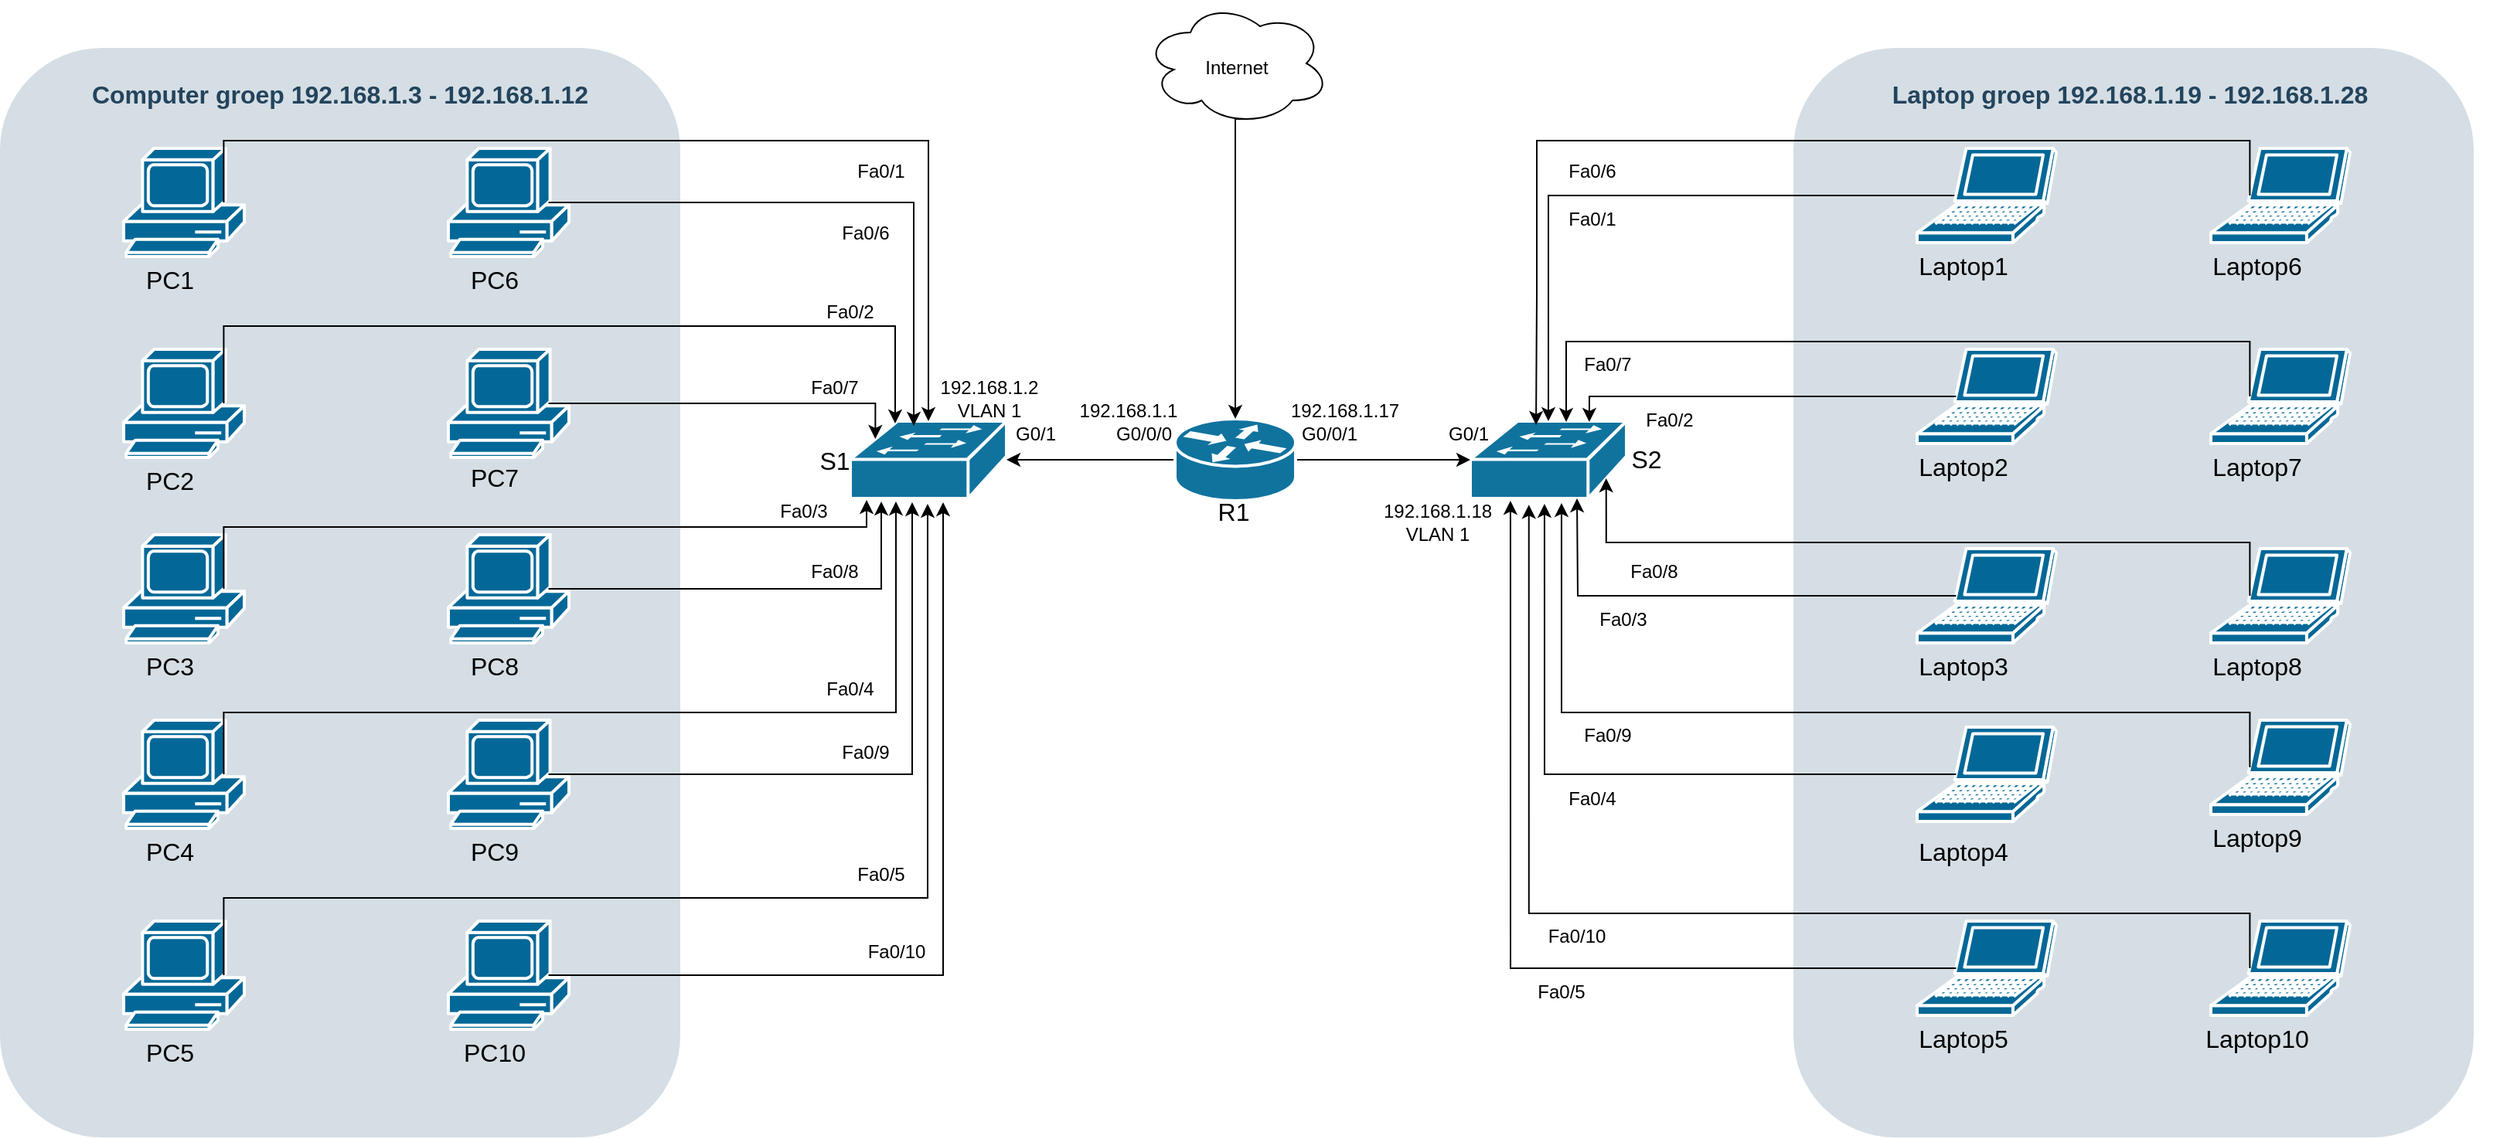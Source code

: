 <mxfile version="26.0.2">
  <diagram name="Pagina-1" id="DZo81YC0OuCN9Fnlsujz">
    <mxGraphModel dx="1197" dy="725" grid="1" gridSize="10" guides="1" tooltips="1" connect="1" arrows="1" fold="1" page="1" pageScale="1" pageWidth="827" pageHeight="1169" math="0" shadow="0">
      <root>
        <mxCell id="0" />
        <mxCell id="1" parent="0" />
        <mxCell id="R-cpkzlaV6CIqcVad9lJ-1" value="" style="shape=mxgraph.cisco.switches.workgroup_switch;html=1;dashed=0;fillColor=#10739E;strokeColor=#ffffff;strokeWidth=2;verticalLabelPosition=bottom;verticalAlign=top;fontFamily=Helvetica;fontSize=36;fontColor=#FFB366" parent="1" vertex="1">
          <mxGeometry x="580" y="331.5" width="101" height="50" as="geometry" />
        </mxCell>
        <mxCell id="R-cpkzlaV6CIqcVad9lJ-2" value="" style="shape=mxgraph.cisco.switches.workgroup_switch;html=1;dashed=0;fillColor=#10739E;strokeColor=#ffffff;strokeWidth=2;verticalLabelPosition=bottom;verticalAlign=top;fontFamily=Helvetica;fontSize=36;fontColor=#FFB366" parent="1" vertex="1">
          <mxGeometry x="981" y="331.5" width="101" height="50" as="geometry" />
        </mxCell>
        <mxCell id="R-cpkzlaV6CIqcVad9lJ-3" value="" style="edgeStyle=orthogonalEdgeStyle;rounded=0;orthogonalLoop=1;jettySize=auto;html=1;" parent="1" source="R-cpkzlaV6CIqcVad9lJ-5" target="R-cpkzlaV6CIqcVad9lJ-1" edge="1">
          <mxGeometry relative="1" as="geometry" />
        </mxCell>
        <mxCell id="R-cpkzlaV6CIqcVad9lJ-4" value="" style="edgeStyle=orthogonalEdgeStyle;rounded=0;orthogonalLoop=1;jettySize=auto;html=1;" parent="1" source="R-cpkzlaV6CIqcVad9lJ-5" target="R-cpkzlaV6CIqcVad9lJ-2" edge="1">
          <mxGeometry relative="1" as="geometry" />
        </mxCell>
        <mxCell id="R-cpkzlaV6CIqcVad9lJ-5" value="" style="shape=mxgraph.cisco.routers.router;html=1;dashed=0;fillColor=#10739E;strokeColor=#ffffff;strokeWidth=2;verticalLabelPosition=bottom;verticalAlign=top;fontFamily=Helvetica;fontSize=36;fontColor=#FFB366" parent="1" vertex="1">
          <mxGeometry x="790" y="330" width="78" height="53" as="geometry" />
        </mxCell>
        <mxCell id="R-cpkzlaV6CIqcVad9lJ-6" style="edgeStyle=orthogonalEdgeStyle;curved=1;rounded=0;jumpStyle=none;html=1;exitX=0.75;exitY=0;entryX=0.75;entryY=0;shadow=0;labelBackgroundColor=#ffffff;startArrow=none;startFill=0;endArrow=none;endFill=0;endSize=10;jettySize=auto;orthogonalLoop=1;strokeColor=#23445D;strokeWidth=2;fillColor=#F08705;fontFamily=Helvetica;fontSize=25;fontColor=#23445D;align=left;" parent="1" edge="1">
          <mxGeometry relative="1" as="geometry">
            <mxPoint x="1643.75" y="324" as="sourcePoint" />
            <mxPoint x="1643.75" y="324" as="targetPoint" />
          </mxGeometry>
        </mxCell>
        <mxCell id="R-cpkzlaV6CIqcVad9lJ-7" value="" style="rounded=1;whiteSpace=wrap;html=1;strokeColor=none;fillColor=#BAC8D3;fontSize=24;fontColor=#23445D;align=center;opacity=60;" parent="1" vertex="1">
          <mxGeometry x="30" y="90" width="440" height="705" as="geometry" />
        </mxCell>
        <mxCell id="R-cpkzlaV6CIqcVad9lJ-8" value="" style="shape=mxgraph.cisco.computers_and_peripherals.pc;sketch=0;html=1;pointerEvents=1;dashed=0;fillColor=#036897;strokeColor=#ffffff;strokeWidth=2;verticalLabelPosition=bottom;verticalAlign=top;align=center;outlineConnect=0;" parent="1" vertex="1">
          <mxGeometry x="320" y="155" width="78" height="70" as="geometry" />
        </mxCell>
        <mxCell id="R-cpkzlaV6CIqcVad9lJ-9" value="" style="shape=mxgraph.cisco.computers_and_peripherals.pc;sketch=0;html=1;pointerEvents=1;dashed=0;fillColor=#036897;strokeColor=#ffffff;strokeWidth=2;verticalLabelPosition=bottom;verticalAlign=top;align=center;outlineConnect=0;" parent="1" vertex="1">
          <mxGeometry x="110" y="155" width="78" height="70" as="geometry" />
        </mxCell>
        <mxCell id="R-cpkzlaV6CIqcVad9lJ-10" value="" style="shape=mxgraph.cisco.computers_and_peripherals.pc;sketch=0;html=1;pointerEvents=1;dashed=0;fillColor=#036897;strokeColor=#ffffff;strokeWidth=2;verticalLabelPosition=bottom;verticalAlign=top;align=center;outlineConnect=0;" parent="1" vertex="1">
          <mxGeometry x="110" y="285" width="78" height="70" as="geometry" />
        </mxCell>
        <mxCell id="R-cpkzlaV6CIqcVad9lJ-11" value="" style="shape=mxgraph.cisco.computers_and_peripherals.pc;sketch=0;html=1;pointerEvents=1;dashed=0;fillColor=#036897;strokeColor=#ffffff;strokeWidth=2;verticalLabelPosition=bottom;verticalAlign=top;align=center;outlineConnect=0;" parent="1" vertex="1">
          <mxGeometry x="320" y="285" width="78" height="70" as="geometry" />
        </mxCell>
        <mxCell id="R-cpkzlaV6CIqcVad9lJ-12" value="" style="shape=mxgraph.cisco.computers_and_peripherals.pc;sketch=0;html=1;pointerEvents=1;dashed=0;fillColor=#036897;strokeColor=#ffffff;strokeWidth=2;verticalLabelPosition=bottom;verticalAlign=top;align=center;outlineConnect=0;" parent="1" vertex="1">
          <mxGeometry x="110" y="405" width="78" height="70" as="geometry" />
        </mxCell>
        <mxCell id="R-cpkzlaV6CIqcVad9lJ-13" value="" style="shape=mxgraph.cisco.computers_and_peripherals.pc;sketch=0;html=1;pointerEvents=1;dashed=0;fillColor=#036897;strokeColor=#ffffff;strokeWidth=2;verticalLabelPosition=bottom;verticalAlign=top;align=center;outlineConnect=0;" parent="1" vertex="1">
          <mxGeometry x="320" y="405" width="78" height="70" as="geometry" />
        </mxCell>
        <mxCell id="R-cpkzlaV6CIqcVad9lJ-14" value="" style="shape=mxgraph.cisco.computers_and_peripherals.pc;sketch=0;html=1;pointerEvents=1;dashed=0;fillColor=#036897;strokeColor=#ffffff;strokeWidth=2;verticalLabelPosition=bottom;verticalAlign=top;align=center;outlineConnect=0;" parent="1" vertex="1">
          <mxGeometry x="110" y="525" width="78" height="70" as="geometry" />
        </mxCell>
        <mxCell id="R-cpkzlaV6CIqcVad9lJ-15" value="" style="shape=mxgraph.cisco.computers_and_peripherals.pc;sketch=0;html=1;pointerEvents=1;dashed=0;fillColor=#036897;strokeColor=#ffffff;strokeWidth=2;verticalLabelPosition=bottom;verticalAlign=top;align=center;outlineConnect=0;" parent="1" vertex="1">
          <mxGeometry x="320" y="525" width="78" height="70" as="geometry" />
        </mxCell>
        <mxCell id="R-cpkzlaV6CIqcVad9lJ-16" value="" style="shape=mxgraph.cisco.computers_and_peripherals.pc;sketch=0;html=1;pointerEvents=1;dashed=0;fillColor=#036897;strokeColor=#ffffff;strokeWidth=2;verticalLabelPosition=bottom;verticalAlign=top;align=center;outlineConnect=0;" parent="1" vertex="1">
          <mxGeometry x="110" y="655" width="78" height="70" as="geometry" />
        </mxCell>
        <mxCell id="R-cpkzlaV6CIqcVad9lJ-17" value="" style="shape=mxgraph.cisco.computers_and_peripherals.pc;sketch=0;html=1;pointerEvents=1;dashed=0;fillColor=#036897;strokeColor=#ffffff;strokeWidth=2;verticalLabelPosition=bottom;verticalAlign=top;align=center;outlineConnect=0;" parent="1" vertex="1">
          <mxGeometry x="320" y="655" width="78" height="70" as="geometry" />
        </mxCell>
        <mxCell id="R-cpkzlaV6CIqcVad9lJ-18" value="" style="rounded=1;whiteSpace=wrap;html=1;strokeColor=none;fillColor=#BAC8D3;fontSize=24;fontColor=#23445D;align=center;opacity=60;" parent="1" vertex="1">
          <mxGeometry x="1190" y="90" width="440" height="705" as="geometry" />
        </mxCell>
        <mxCell id="R-cpkzlaV6CIqcVad9lJ-19" style="edgeStyle=orthogonalEdgeStyle;rounded=0;orthogonalLoop=1;jettySize=auto;html=1;exitX=0.28;exitY=0.5;exitDx=0;exitDy=0;exitPerimeter=0;" parent="1" source="R-cpkzlaV6CIqcVad9lJ-20" target="R-cpkzlaV6CIqcVad9lJ-2" edge="1">
          <mxGeometry relative="1" as="geometry" />
        </mxCell>
        <mxCell id="R-cpkzlaV6CIqcVad9lJ-20" value="" style="shape=mxgraph.cisco.computers_and_peripherals.laptop;sketch=0;html=1;pointerEvents=1;dashed=0;fillColor=#036897;strokeColor=#ffffff;strokeWidth=2;verticalLabelPosition=bottom;verticalAlign=top;align=center;outlineConnect=0;" parent="1" vertex="1">
          <mxGeometry x="1270" y="155" width="90" height="61" as="geometry" />
        </mxCell>
        <mxCell id="R-cpkzlaV6CIqcVad9lJ-21" value="" style="shape=mxgraph.cisco.computers_and_peripherals.laptop;sketch=0;html=1;pointerEvents=1;dashed=0;fillColor=#036897;strokeColor=#ffffff;strokeWidth=2;verticalLabelPosition=bottom;verticalAlign=top;align=center;outlineConnect=0;" parent="1" vertex="1">
          <mxGeometry x="1460" y="155" width="90" height="61" as="geometry" />
        </mxCell>
        <mxCell id="R-cpkzlaV6CIqcVad9lJ-22" value="" style="shape=mxgraph.cisco.computers_and_peripherals.laptop;sketch=0;html=1;pointerEvents=1;dashed=0;fillColor=#036897;strokeColor=#ffffff;strokeWidth=2;verticalLabelPosition=bottom;verticalAlign=top;align=center;outlineConnect=0;" parent="1" vertex="1">
          <mxGeometry x="1270" y="285" width="90" height="61" as="geometry" />
        </mxCell>
        <mxCell id="R-cpkzlaV6CIqcVad9lJ-23" value="" style="shape=mxgraph.cisco.computers_and_peripherals.laptop;sketch=0;html=1;pointerEvents=1;dashed=0;fillColor=#036897;strokeColor=#ffffff;strokeWidth=2;verticalLabelPosition=bottom;verticalAlign=top;align=center;outlineConnect=0;" parent="1" vertex="1">
          <mxGeometry x="1460" y="285" width="90" height="61" as="geometry" />
        </mxCell>
        <mxCell id="R-cpkzlaV6CIqcVad9lJ-24" value="" style="shape=mxgraph.cisco.computers_and_peripherals.laptop;sketch=0;html=1;pointerEvents=1;dashed=0;fillColor=#036897;strokeColor=#ffffff;strokeWidth=2;verticalLabelPosition=bottom;verticalAlign=top;align=center;outlineConnect=0;" parent="1" vertex="1">
          <mxGeometry x="1270" y="414" width="90" height="61" as="geometry" />
        </mxCell>
        <mxCell id="R-cpkzlaV6CIqcVad9lJ-25" value="" style="shape=mxgraph.cisco.computers_and_peripherals.laptop;sketch=0;html=1;pointerEvents=1;dashed=0;fillColor=#036897;strokeColor=#ffffff;strokeWidth=2;verticalLabelPosition=bottom;verticalAlign=top;align=center;outlineConnect=0;" parent="1" vertex="1">
          <mxGeometry x="1460" y="414" width="90" height="61" as="geometry" />
        </mxCell>
        <mxCell id="R-cpkzlaV6CIqcVad9lJ-26" value="" style="shape=mxgraph.cisco.computers_and_peripherals.laptop;sketch=0;html=1;pointerEvents=1;dashed=0;fillColor=#036897;strokeColor=#ffffff;strokeWidth=2;verticalLabelPosition=bottom;verticalAlign=top;align=center;outlineConnect=0;" parent="1" vertex="1">
          <mxGeometry x="1270" y="529.5" width="90" height="61" as="geometry" />
        </mxCell>
        <mxCell id="R-cpkzlaV6CIqcVad9lJ-27" value="" style="shape=mxgraph.cisco.computers_and_peripherals.laptop;sketch=0;html=1;pointerEvents=1;dashed=0;fillColor=#036897;strokeColor=#ffffff;strokeWidth=2;verticalLabelPosition=bottom;verticalAlign=top;align=center;outlineConnect=0;" parent="1" vertex="1">
          <mxGeometry x="1460" y="525" width="90" height="61" as="geometry" />
        </mxCell>
        <mxCell id="R-cpkzlaV6CIqcVad9lJ-28" value="" style="shape=mxgraph.cisco.computers_and_peripherals.laptop;sketch=0;html=1;pointerEvents=1;dashed=0;fillColor=#036897;strokeColor=#ffffff;strokeWidth=2;verticalLabelPosition=bottom;verticalAlign=top;align=center;outlineConnect=0;" parent="1" vertex="1">
          <mxGeometry x="1270" y="655" width="90" height="61" as="geometry" />
        </mxCell>
        <mxCell id="R-cpkzlaV6CIqcVad9lJ-29" value="" style="shape=mxgraph.cisco.computers_and_peripherals.laptop;sketch=0;html=1;pointerEvents=1;dashed=0;fillColor=#036897;strokeColor=#ffffff;strokeWidth=2;verticalLabelPosition=bottom;verticalAlign=top;align=center;outlineConnect=0;" parent="1" vertex="1">
          <mxGeometry x="1460" y="655" width="90" height="61" as="geometry" />
        </mxCell>
        <mxCell id="R-cpkzlaV6CIqcVad9lJ-30" value="&lt;font style=&quot;font-size: 16px;&quot; color=&quot;#23445d&quot;&gt;Computer groep 192.168.1.3 - 192.168.1.12&lt;/font&gt;" style="rounded=1;whiteSpace=wrap;html=1;strokeColor=none;fillColor=none;fontSize=14;fontColor=#742B21;align=center;fontStyle=1" parent="1" vertex="1">
          <mxGeometry x="30" y="110" width="440" height="19" as="geometry" />
        </mxCell>
        <mxCell id="R-cpkzlaV6CIqcVad9lJ-31" value="&lt;font style=&quot;font-size: 16px;&quot; color=&quot;#23445d&quot;&gt;Laptop groep 192.168.1.19 - 192.168.1.28&amp;nbsp;&lt;/font&gt;" style="rounded=1;whiteSpace=wrap;html=1;strokeColor=none;fillColor=none;fontSize=14;fontColor=#742B21;align=center;fontStyle=1" parent="1" vertex="1">
          <mxGeometry x="1190" y="110" width="440" height="19" as="geometry" />
        </mxCell>
        <mxCell id="R-cpkzlaV6CIqcVad9lJ-32" value="&lt;font style=&quot;font-size: 16px;&quot;&gt;S&lt;/font&gt;&lt;span style=&quot;font-size: 16px; background-color: initial;&quot;&gt;1&lt;/span&gt;" style="text;strokeColor=none;align=center;fillColor=none;html=1;verticalAlign=middle;whiteSpace=wrap;rounded=0;" parent="1" vertex="1">
          <mxGeometry x="550" y="344" width="40" height="25" as="geometry" />
        </mxCell>
        <mxCell id="R-cpkzlaV6CIqcVad9lJ-33" value="&lt;font style=&quot;font-size: 16px;&quot;&gt;S2&lt;/font&gt;" style="text;strokeColor=none;align=center;fillColor=none;html=1;verticalAlign=middle;whiteSpace=wrap;rounded=0;" parent="1" vertex="1">
          <mxGeometry x="1070" y="342" width="50" height="27" as="geometry" />
        </mxCell>
        <mxCell id="R-cpkzlaV6CIqcVad9lJ-34" value="&lt;font style=&quot;font-size: 16px;&quot;&gt;R1&lt;/font&gt;" style="text;strokeColor=none;align=center;fillColor=none;html=1;verticalAlign=middle;whiteSpace=wrap;rounded=0;" parent="1" vertex="1">
          <mxGeometry x="788" y="371.5" width="80" height="37" as="geometry" />
        </mxCell>
        <mxCell id="R-cpkzlaV6CIqcVad9lJ-35" value="&lt;font style=&quot;font-size: 16px;&quot;&gt;PC1&lt;/font&gt;" style="text;strokeColor=none;align=center;fillColor=none;html=1;verticalAlign=middle;whiteSpace=wrap;rounded=0;" parent="1" vertex="1">
          <mxGeometry x="110" y="225" width="60" height="30" as="geometry" />
        </mxCell>
        <mxCell id="R-cpkzlaV6CIqcVad9lJ-36" value="&lt;font style=&quot;font-size: 16px;&quot;&gt;PC2&lt;/font&gt;" style="text;strokeColor=none;align=center;fillColor=none;html=1;verticalAlign=middle;whiteSpace=wrap;rounded=0;" parent="1" vertex="1">
          <mxGeometry x="110" y="355" width="60" height="30" as="geometry" />
        </mxCell>
        <mxCell id="R-cpkzlaV6CIqcVad9lJ-37" value="&lt;font style=&quot;font-size: 16px;&quot;&gt;PC3&lt;/font&gt;" style="text;strokeColor=none;align=center;fillColor=none;html=1;verticalAlign=middle;whiteSpace=wrap;rounded=0;" parent="1" vertex="1">
          <mxGeometry x="110" y="475" width="60" height="30" as="geometry" />
        </mxCell>
        <mxCell id="R-cpkzlaV6CIqcVad9lJ-38" value="&lt;font style=&quot;font-size: 16px;&quot;&gt;PC4&lt;/font&gt;" style="text;strokeColor=none;align=center;fillColor=none;html=1;verticalAlign=middle;whiteSpace=wrap;rounded=0;" parent="1" vertex="1">
          <mxGeometry x="110" y="595" width="60" height="30" as="geometry" />
        </mxCell>
        <mxCell id="R-cpkzlaV6CIqcVad9lJ-39" value="&lt;font style=&quot;font-size: 16px;&quot;&gt;PC5&lt;/font&gt;" style="text;strokeColor=none;align=center;fillColor=none;html=1;verticalAlign=middle;whiteSpace=wrap;rounded=0;" parent="1" vertex="1">
          <mxGeometry x="110" y="725" width="60" height="30" as="geometry" />
        </mxCell>
        <mxCell id="R-cpkzlaV6CIqcVad9lJ-40" value="&lt;font style=&quot;font-size: 16px;&quot;&gt;PC6&lt;/font&gt;" style="text;strokeColor=none;align=center;fillColor=none;html=1;verticalAlign=middle;whiteSpace=wrap;rounded=0;" parent="1" vertex="1">
          <mxGeometry x="320" y="225" width="60" height="30" as="geometry" />
        </mxCell>
        <mxCell id="R-cpkzlaV6CIqcVad9lJ-41" value="&lt;font style=&quot;font-size: 16px;&quot;&gt;PC7&lt;/font&gt;" style="text;strokeColor=none;align=center;fillColor=none;html=1;verticalAlign=middle;whiteSpace=wrap;rounded=0;" parent="1" vertex="1">
          <mxGeometry x="320" y="353" width="60" height="30" as="geometry" />
        </mxCell>
        <mxCell id="R-cpkzlaV6CIqcVad9lJ-42" value="&lt;font style=&quot;font-size: 16px;&quot;&gt;PC8&lt;/font&gt;" style="text;strokeColor=none;align=center;fillColor=none;html=1;verticalAlign=middle;whiteSpace=wrap;rounded=0;" parent="1" vertex="1">
          <mxGeometry x="320" y="475" width="60" height="30" as="geometry" />
        </mxCell>
        <mxCell id="R-cpkzlaV6CIqcVad9lJ-43" value="&lt;font style=&quot;font-size: 16px;&quot;&gt;PC9&lt;/font&gt;" style="text;strokeColor=none;align=center;fillColor=none;html=1;verticalAlign=middle;whiteSpace=wrap;rounded=0;" parent="1" vertex="1">
          <mxGeometry x="320" y="595" width="60" height="30" as="geometry" />
        </mxCell>
        <mxCell id="R-cpkzlaV6CIqcVad9lJ-44" value="&lt;font style=&quot;font-size: 16px;&quot;&gt;PC10&lt;/font&gt;" style="text;strokeColor=none;align=center;fillColor=none;html=1;verticalAlign=middle;whiteSpace=wrap;rounded=0;" parent="1" vertex="1">
          <mxGeometry x="320" y="725" width="60" height="30" as="geometry" />
        </mxCell>
        <mxCell id="R-cpkzlaV6CIqcVad9lJ-45" value="&lt;font style=&quot;font-size: 16px;&quot;&gt;Laptop1&lt;/font&gt;" style="text;strokeColor=none;align=center;fillColor=none;html=1;verticalAlign=middle;whiteSpace=wrap;rounded=0;" parent="1" vertex="1">
          <mxGeometry x="1270" y="216" width="60" height="30" as="geometry" />
        </mxCell>
        <mxCell id="R-cpkzlaV6CIqcVad9lJ-46" value="&lt;font style=&quot;font-size: 16px;&quot;&gt;Laptop2&lt;/font&gt;" style="text;strokeColor=none;align=center;fillColor=none;html=1;verticalAlign=middle;whiteSpace=wrap;rounded=0;" parent="1" vertex="1">
          <mxGeometry x="1270" y="346" width="60" height="30" as="geometry" />
        </mxCell>
        <mxCell id="R-cpkzlaV6CIqcVad9lJ-47" value="&lt;font style=&quot;font-size: 16px;&quot;&gt;Laptop3&lt;/font&gt;" style="text;strokeColor=none;align=center;fillColor=none;html=1;verticalAlign=middle;whiteSpace=wrap;rounded=0;" parent="1" vertex="1">
          <mxGeometry x="1270" y="475" width="60" height="30" as="geometry" />
        </mxCell>
        <mxCell id="R-cpkzlaV6CIqcVad9lJ-48" value="&lt;font style=&quot;font-size: 16px;&quot;&gt;Laptop4&lt;/font&gt;" style="text;strokeColor=none;align=center;fillColor=none;html=1;verticalAlign=middle;whiteSpace=wrap;rounded=0;" parent="1" vertex="1">
          <mxGeometry x="1270" y="595" width="60" height="30" as="geometry" />
        </mxCell>
        <mxCell id="R-cpkzlaV6CIqcVad9lJ-49" value="&lt;font style=&quot;font-size: 16px;&quot;&gt;Laptop5&lt;/font&gt;" style="text;strokeColor=none;align=center;fillColor=none;html=1;verticalAlign=middle;whiteSpace=wrap;rounded=0;" parent="1" vertex="1">
          <mxGeometry x="1270" y="716" width="60" height="30" as="geometry" />
        </mxCell>
        <mxCell id="R-cpkzlaV6CIqcVad9lJ-50" value="&lt;font style=&quot;font-size: 16px;&quot;&gt;Laptop6&lt;/font&gt;" style="text;strokeColor=none;align=center;fillColor=none;html=1;verticalAlign=middle;whiteSpace=wrap;rounded=0;" parent="1" vertex="1">
          <mxGeometry x="1460" y="216" width="60" height="30" as="geometry" />
        </mxCell>
        <mxCell id="R-cpkzlaV6CIqcVad9lJ-51" value="&lt;font style=&quot;font-size: 16px;&quot;&gt;Laptop7&lt;/font&gt;" style="text;strokeColor=none;align=center;fillColor=none;html=1;verticalAlign=middle;whiteSpace=wrap;rounded=0;" parent="1" vertex="1">
          <mxGeometry x="1460" y="346" width="60" height="30" as="geometry" />
        </mxCell>
        <mxCell id="R-cpkzlaV6CIqcVad9lJ-52" value="&lt;font style=&quot;font-size: 16px;&quot;&gt;Laptop8&lt;/font&gt;" style="text;strokeColor=none;align=center;fillColor=none;html=1;verticalAlign=middle;whiteSpace=wrap;rounded=0;" parent="1" vertex="1">
          <mxGeometry x="1460" y="475" width="60" height="30" as="geometry" />
        </mxCell>
        <mxCell id="R-cpkzlaV6CIqcVad9lJ-53" value="&lt;font style=&quot;font-size: 16px;&quot;&gt;Laptop9&lt;/font&gt;" style="text;strokeColor=none;align=center;fillColor=none;html=1;verticalAlign=middle;whiteSpace=wrap;rounded=0;" parent="1" vertex="1">
          <mxGeometry x="1460" y="586" width="60" height="30" as="geometry" />
        </mxCell>
        <mxCell id="R-cpkzlaV6CIqcVad9lJ-54" value="&lt;font style=&quot;font-size: 16px;&quot;&gt;Laptop10&lt;/font&gt;" style="text;strokeColor=none;align=center;fillColor=none;html=1;verticalAlign=middle;whiteSpace=wrap;rounded=0;" parent="1" vertex="1">
          <mxGeometry x="1460" y="716" width="60" height="30" as="geometry" />
        </mxCell>
        <mxCell id="R-cpkzlaV6CIqcVad9lJ-55" style="edgeStyle=orthogonalEdgeStyle;rounded=0;orthogonalLoop=1;jettySize=auto;html=1;exitX=0.83;exitY=0.5;exitDx=0;exitDy=0;exitPerimeter=0;entryX=0.16;entryY=0.23;entryDx=0;entryDy=0;entryPerimeter=0;" parent="1" source="R-cpkzlaV6CIqcVad9lJ-11" target="R-cpkzlaV6CIqcVad9lJ-1" edge="1">
          <mxGeometry relative="1" as="geometry">
            <Array as="points">
              <mxPoint x="596" y="320" />
            </Array>
          </mxGeometry>
        </mxCell>
        <mxCell id="R-cpkzlaV6CIqcVad9lJ-56" style="edgeStyle=orthogonalEdgeStyle;rounded=0;orthogonalLoop=1;jettySize=auto;html=1;exitX=0.28;exitY=0.5;exitDx=0;exitDy=0;exitPerimeter=0;entryX=0.421;entryY=0.05;entryDx=0;entryDy=0;entryPerimeter=0;" parent="1" source="R-cpkzlaV6CIqcVad9lJ-21" target="R-cpkzlaV6CIqcVad9lJ-2" edge="1">
          <mxGeometry relative="1" as="geometry">
            <Array as="points">
              <mxPoint x="1485" y="150" />
              <mxPoint x="1024" y="150" />
              <mxPoint x="1024" y="250" />
              <mxPoint x="1024" y="250" />
            </Array>
          </mxGeometry>
        </mxCell>
        <mxCell id="R-cpkzlaV6CIqcVad9lJ-57" style="edgeStyle=orthogonalEdgeStyle;rounded=0;orthogonalLoop=1;jettySize=auto;html=1;exitX=0.28;exitY=0.5;exitDx=0;exitDy=0;exitPerimeter=0;entryX=0.614;entryY=0.01;entryDx=0;entryDy=0;entryPerimeter=0;" parent="1" source="R-cpkzlaV6CIqcVad9lJ-23" target="R-cpkzlaV6CIqcVad9lJ-2" edge="1">
          <mxGeometry relative="1" as="geometry">
            <Array as="points">
              <mxPoint x="1485" y="280" />
              <mxPoint x="1043" y="280" />
            </Array>
          </mxGeometry>
        </mxCell>
        <mxCell id="R-cpkzlaV6CIqcVad9lJ-58" style="edgeStyle=orthogonalEdgeStyle;rounded=0;orthogonalLoop=1;jettySize=auto;html=1;exitX=0.28;exitY=0.5;exitDx=0;exitDy=0;exitPerimeter=0;entryX=0.762;entryY=0.01;entryDx=0;entryDy=0;entryPerimeter=0;" parent="1" source="R-cpkzlaV6CIqcVad9lJ-22" target="R-cpkzlaV6CIqcVad9lJ-2" edge="1">
          <mxGeometry relative="1" as="geometry">
            <Array as="points">
              <mxPoint x="1058" y="316" />
            </Array>
          </mxGeometry>
        </mxCell>
        <mxCell id="R-cpkzlaV6CIqcVad9lJ-59" style="edgeStyle=orthogonalEdgeStyle;rounded=0;orthogonalLoop=1;jettySize=auto;html=1;exitX=0.28;exitY=0.5;exitDx=0;exitDy=0;exitPerimeter=0;" parent="1" source="R-cpkzlaV6CIqcVad9lJ-24" edge="1">
          <mxGeometry relative="1" as="geometry">
            <mxPoint x="1255.2" y="456" as="sourcePoint" />
            <mxPoint x="1050" y="381.5" as="targetPoint" />
          </mxGeometry>
        </mxCell>
        <mxCell id="R-cpkzlaV6CIqcVad9lJ-60" style="edgeStyle=orthogonalEdgeStyle;rounded=0;orthogonalLoop=1;jettySize=auto;html=1;exitX=0.28;exitY=0.5;exitDx=0;exitDy=0;exitPerimeter=0;entryX=0.87;entryY=0.74;entryDx=0;entryDy=0;entryPerimeter=0;" parent="1" source="R-cpkzlaV6CIqcVad9lJ-25" target="R-cpkzlaV6CIqcVad9lJ-2" edge="1">
          <mxGeometry relative="1" as="geometry">
            <mxPoint x="1120" y="380" as="targetPoint" />
            <Array as="points">
              <mxPoint x="1485" y="410" />
              <mxPoint x="1069" y="410" />
            </Array>
          </mxGeometry>
        </mxCell>
        <mxCell id="R-cpkzlaV6CIqcVad9lJ-61" style="edgeStyle=orthogonalEdgeStyle;rounded=0;orthogonalLoop=1;jettySize=auto;html=1;exitX=0.28;exitY=0.5;exitDx=0;exitDy=0;exitPerimeter=0;entryX=0.257;entryY=1.03;entryDx=0;entryDy=0;entryPerimeter=0;" parent="1" source="R-cpkzlaV6CIqcVad9lJ-28" target="R-cpkzlaV6CIqcVad9lJ-2" edge="1">
          <mxGeometry relative="1" as="geometry" />
        </mxCell>
        <mxCell id="R-cpkzlaV6CIqcVad9lJ-62" style="edgeStyle=orthogonalEdgeStyle;rounded=0;orthogonalLoop=1;jettySize=auto;html=1;exitX=0.28;exitY=0.5;exitDx=0;exitDy=0;exitPerimeter=0;entryX=0.584;entryY=1.06;entryDx=0;entryDy=0;entryPerimeter=0;" parent="1" source="R-cpkzlaV6CIqcVad9lJ-27" target="R-cpkzlaV6CIqcVad9lJ-2" edge="1">
          <mxGeometry relative="1" as="geometry">
            <Array as="points">
              <mxPoint x="1485" y="520" />
              <mxPoint x="1040" y="520" />
            </Array>
          </mxGeometry>
        </mxCell>
        <mxCell id="R-cpkzlaV6CIqcVad9lJ-63" style="edgeStyle=orthogonalEdgeStyle;rounded=0;orthogonalLoop=1;jettySize=auto;html=1;exitX=0.28;exitY=0.5;exitDx=0;exitDy=0;exitPerimeter=0;entryX=0.475;entryY=1.07;entryDx=0;entryDy=0;entryPerimeter=0;" parent="1" source="R-cpkzlaV6CIqcVad9lJ-26" target="R-cpkzlaV6CIqcVad9lJ-2" edge="1">
          <mxGeometry relative="1" as="geometry" />
        </mxCell>
        <mxCell id="R-cpkzlaV6CIqcVad9lJ-64" style="edgeStyle=orthogonalEdgeStyle;rounded=0;orthogonalLoop=1;jettySize=auto;html=1;exitX=0.83;exitY=0.5;exitDx=0;exitDy=0;exitPerimeter=0;entryX=0.287;entryY=0.03;entryDx=0;entryDy=0;entryPerimeter=0;" parent="1" source="R-cpkzlaV6CIqcVad9lJ-10" target="R-cpkzlaV6CIqcVad9lJ-1" edge="1">
          <mxGeometry relative="1" as="geometry">
            <Array as="points">
              <mxPoint x="175" y="270" />
              <mxPoint x="609" y="270" />
            </Array>
          </mxGeometry>
        </mxCell>
        <mxCell id="R-cpkzlaV6CIqcVad9lJ-65" style="edgeStyle=orthogonalEdgeStyle;rounded=0;orthogonalLoop=1;jettySize=auto;html=1;exitX=0.83;exitY=0.5;exitDx=0;exitDy=0;exitPerimeter=0;entryX=0.406;entryY=0.06;entryDx=0;entryDy=0;entryPerimeter=0;" parent="1" source="R-cpkzlaV6CIqcVad9lJ-8" target="R-cpkzlaV6CIqcVad9lJ-1" edge="1">
          <mxGeometry relative="1" as="geometry" />
        </mxCell>
        <mxCell id="R-cpkzlaV6CIqcVad9lJ-66" style="edgeStyle=orthogonalEdgeStyle;rounded=0;orthogonalLoop=1;jettySize=auto;html=1;exitX=0.83;exitY=0.5;exitDx=0;exitDy=0;exitPerimeter=0;entryX=0.5;entryY=0;entryDx=0;entryDy=0;entryPerimeter=0;" parent="1" source="R-cpkzlaV6CIqcVad9lJ-9" target="R-cpkzlaV6CIqcVad9lJ-1" edge="1">
          <mxGeometry relative="1" as="geometry">
            <Array as="points">
              <mxPoint x="175" y="150" />
              <mxPoint x="631" y="150" />
            </Array>
          </mxGeometry>
        </mxCell>
        <mxCell id="R-cpkzlaV6CIqcVad9lJ-67" style="edgeStyle=orthogonalEdgeStyle;rounded=0;orthogonalLoop=1;jettySize=auto;html=1;exitX=0.83;exitY=0.5;exitDx=0;exitDy=0;exitPerimeter=0;entryX=0.104;entryY=1.02;entryDx=0;entryDy=0;entryPerimeter=0;" parent="1" source="R-cpkzlaV6CIqcVad9lJ-12" target="R-cpkzlaV6CIqcVad9lJ-1" edge="1">
          <mxGeometry relative="1" as="geometry">
            <Array as="points">
              <mxPoint x="175" y="400" />
              <mxPoint x="591" y="400" />
            </Array>
          </mxGeometry>
        </mxCell>
        <mxCell id="R-cpkzlaV6CIqcVad9lJ-68" style="edgeStyle=orthogonalEdgeStyle;rounded=0;orthogonalLoop=1;jettySize=auto;html=1;exitX=0.83;exitY=0.5;exitDx=0;exitDy=0;exitPerimeter=0;entryX=0.198;entryY=1.04;entryDx=0;entryDy=0;entryPerimeter=0;" parent="1" source="R-cpkzlaV6CIqcVad9lJ-13" target="R-cpkzlaV6CIqcVad9lJ-1" edge="1">
          <mxGeometry relative="1" as="geometry" />
        </mxCell>
        <mxCell id="R-cpkzlaV6CIqcVad9lJ-69" style="edgeStyle=orthogonalEdgeStyle;rounded=0;orthogonalLoop=1;jettySize=auto;html=1;exitX=0.83;exitY=0.5;exitDx=0;exitDy=0;exitPerimeter=0;entryX=0.292;entryY=1.04;entryDx=0;entryDy=0;entryPerimeter=0;" parent="1" source="R-cpkzlaV6CIqcVad9lJ-14" target="R-cpkzlaV6CIqcVad9lJ-1" edge="1">
          <mxGeometry relative="1" as="geometry">
            <Array as="points">
              <mxPoint x="175" y="520" />
              <mxPoint x="610" y="520" />
            </Array>
          </mxGeometry>
        </mxCell>
        <mxCell id="R-cpkzlaV6CIqcVad9lJ-70" style="edgeStyle=orthogonalEdgeStyle;rounded=0;orthogonalLoop=1;jettySize=auto;html=1;exitX=0.83;exitY=0.5;exitDx=0;exitDy=0;exitPerimeter=0;entryX=0.396;entryY=1.05;entryDx=0;entryDy=0;entryPerimeter=0;" parent="1" source="R-cpkzlaV6CIqcVad9lJ-15" target="R-cpkzlaV6CIqcVad9lJ-1" edge="1">
          <mxGeometry relative="1" as="geometry" />
        </mxCell>
        <mxCell id="R-cpkzlaV6CIqcVad9lJ-71" style="edgeStyle=orthogonalEdgeStyle;rounded=0;orthogonalLoop=1;jettySize=auto;html=1;exitX=0.83;exitY=0.5;exitDx=0;exitDy=0;exitPerimeter=0;entryX=0.495;entryY=1.07;entryDx=0;entryDy=0;entryPerimeter=0;" parent="1" source="R-cpkzlaV6CIqcVad9lJ-16" target="R-cpkzlaV6CIqcVad9lJ-1" edge="1">
          <mxGeometry relative="1" as="geometry">
            <Array as="points">
              <mxPoint x="175" y="640" />
              <mxPoint x="630" y="640" />
            </Array>
          </mxGeometry>
        </mxCell>
        <mxCell id="R-cpkzlaV6CIqcVad9lJ-72" style="edgeStyle=orthogonalEdgeStyle;rounded=0;orthogonalLoop=1;jettySize=auto;html=1;exitX=0.83;exitY=0.5;exitDx=0;exitDy=0;exitPerimeter=0;entryX=0.594;entryY=1.05;entryDx=0;entryDy=0;entryPerimeter=0;" parent="1" source="R-cpkzlaV6CIqcVad9lJ-17" target="R-cpkzlaV6CIqcVad9lJ-1" edge="1">
          <mxGeometry relative="1" as="geometry" />
        </mxCell>
        <mxCell id="R-cpkzlaV6CIqcVad9lJ-73" value="" style="ellipse;shape=cloud;whiteSpace=wrap;html=1;" parent="1" vertex="1">
          <mxGeometry x="770" y="60" width="120" height="80" as="geometry" />
        </mxCell>
        <mxCell id="R-cpkzlaV6CIqcVad9lJ-74" value="Internet" style="text;html=1;align=center;verticalAlign=middle;whiteSpace=wrap;rounded=0;" parent="1" vertex="1">
          <mxGeometry x="790" y="85" width="80" height="35" as="geometry" />
        </mxCell>
        <mxCell id="R-cpkzlaV6CIqcVad9lJ-75" style="edgeStyle=orthogonalEdgeStyle;rounded=0;orthogonalLoop=1;jettySize=auto;html=1;exitX=0.55;exitY=0.95;exitDx=0;exitDy=0;exitPerimeter=0;entryX=0.5;entryY=0;entryDx=0;entryDy=0;entryPerimeter=0;" parent="1" source="R-cpkzlaV6CIqcVad9lJ-73" target="R-cpkzlaV6CIqcVad9lJ-5" edge="1">
          <mxGeometry relative="1" as="geometry">
            <Array as="points">
              <mxPoint x="829" y="136" />
            </Array>
          </mxGeometry>
        </mxCell>
        <mxCell id="R-cpkzlaV6CIqcVad9lJ-76" value="G0/0/0" style="text;html=1;align=center;verticalAlign=middle;whiteSpace=wrap;rounded=0;" parent="1" vertex="1">
          <mxGeometry x="740" y="325" width="60" height="30" as="geometry" />
        </mxCell>
        <mxCell id="R-cpkzlaV6CIqcVad9lJ-77" value="G0/0/1" style="text;html=1;align=center;verticalAlign=middle;whiteSpace=wrap;rounded=0;" parent="1" vertex="1">
          <mxGeometry x="860" y="325" width="60" height="30" as="geometry" />
        </mxCell>
        <mxCell id="R-cpkzlaV6CIqcVad9lJ-78" value="G0/1" style="text;html=1;align=center;verticalAlign=middle;whiteSpace=wrap;rounded=0;" parent="1" vertex="1">
          <mxGeometry x="670" y="325" width="60" height="30" as="geometry" />
        </mxCell>
        <mxCell id="R-cpkzlaV6CIqcVad9lJ-79" value="G0/1" style="text;html=1;align=center;verticalAlign=middle;whiteSpace=wrap;rounded=0;" parent="1" vertex="1">
          <mxGeometry x="950" y="325" width="60" height="30" as="geometry" />
        </mxCell>
        <mxCell id="R-cpkzlaV6CIqcVad9lJ-80" value="Fa0/1" style="text;html=1;align=center;verticalAlign=middle;whiteSpace=wrap;rounded=0;" parent="1" vertex="1">
          <mxGeometry x="1030" y="186" width="60" height="30" as="geometry" />
        </mxCell>
        <mxCell id="R-cpkzlaV6CIqcVad9lJ-81" value="Fa0/2" style="text;html=1;align=center;verticalAlign=middle;whiteSpace=wrap;rounded=0;" parent="1" vertex="1">
          <mxGeometry x="1080" y="316" width="60" height="30" as="geometry" />
        </mxCell>
        <mxCell id="R-cpkzlaV6CIqcVad9lJ-82" value="Fa0/3" style="text;html=1;align=center;verticalAlign=middle;whiteSpace=wrap;rounded=0;" parent="1" vertex="1">
          <mxGeometry x="1050" y="445" width="60" height="30" as="geometry" />
        </mxCell>
        <mxCell id="R-cpkzlaV6CIqcVad9lJ-83" value="Fa0/4" style="text;html=1;align=center;verticalAlign=middle;whiteSpace=wrap;rounded=0;" parent="1" vertex="1">
          <mxGeometry x="1030" y="560.5" width="60" height="30" as="geometry" />
        </mxCell>
        <mxCell id="R-cpkzlaV6CIqcVad9lJ-84" value="Fa0/5" style="text;html=1;align=center;verticalAlign=middle;whiteSpace=wrap;rounded=0;" parent="1" vertex="1">
          <mxGeometry x="1010" y="686" width="60" height="30" as="geometry" />
        </mxCell>
        <mxCell id="R-cpkzlaV6CIqcVad9lJ-85" value="Fa0/6" style="text;html=1;align=center;verticalAlign=middle;whiteSpace=wrap;rounded=0;" parent="1" vertex="1">
          <mxGeometry x="1030" y="155" width="60" height="30" as="geometry" />
        </mxCell>
        <mxCell id="R-cpkzlaV6CIqcVad9lJ-86" value="Fa0/7" style="text;html=1;align=center;verticalAlign=middle;whiteSpace=wrap;rounded=0;" parent="1" vertex="1">
          <mxGeometry x="1040" y="280" width="60" height="30" as="geometry" />
        </mxCell>
        <mxCell id="R-cpkzlaV6CIqcVad9lJ-87" value="Fa0/8" style="text;html=1;align=center;verticalAlign=middle;whiteSpace=wrap;rounded=0;" parent="1" vertex="1">
          <mxGeometry x="1070" y="414" width="60" height="30" as="geometry" />
        </mxCell>
        <mxCell id="R-cpkzlaV6CIqcVad9lJ-88" value="Fa0/9" style="text;html=1;align=center;verticalAlign=middle;whiteSpace=wrap;rounded=0;" parent="1" vertex="1">
          <mxGeometry x="1040" y="520" width="60" height="30" as="geometry" />
        </mxCell>
        <mxCell id="R-cpkzlaV6CIqcVad9lJ-89" value="Fa0/1" style="text;html=1;align=center;verticalAlign=middle;whiteSpace=wrap;rounded=0;" parent="1" vertex="1">
          <mxGeometry x="570" y="155" width="60" height="30" as="geometry" />
        </mxCell>
        <mxCell id="R-cpkzlaV6CIqcVad9lJ-90" value="Fa0/6" style="text;html=1;align=center;verticalAlign=middle;whiteSpace=wrap;rounded=0;" parent="1" vertex="1">
          <mxGeometry x="560" y="195" width="60" height="30" as="geometry" />
        </mxCell>
        <mxCell id="R-cpkzlaV6CIqcVad9lJ-91" value="Fa0/7" style="text;html=1;align=center;verticalAlign=middle;whiteSpace=wrap;rounded=0;" parent="1" vertex="1">
          <mxGeometry x="540" y="295" width="60" height="30" as="geometry" />
        </mxCell>
        <mxCell id="R-cpkzlaV6CIqcVad9lJ-92" value="Fa0/8" style="text;html=1;align=center;verticalAlign=middle;whiteSpace=wrap;rounded=0;" parent="1" vertex="1">
          <mxGeometry x="540" y="414" width="60" height="30" as="geometry" />
        </mxCell>
        <mxCell id="R-cpkzlaV6CIqcVad9lJ-93" value="Fa0/2" style="text;html=1;align=center;verticalAlign=middle;whiteSpace=wrap;rounded=0;" parent="1" vertex="1">
          <mxGeometry x="550" y="246" width="60" height="30" as="geometry" />
        </mxCell>
        <mxCell id="R-cpkzlaV6CIqcVad9lJ-94" value="Fa0/3" style="text;html=1;align=center;verticalAlign=middle;whiteSpace=wrap;rounded=0;" parent="1" vertex="1">
          <mxGeometry x="520" y="375" width="60" height="30" as="geometry" />
        </mxCell>
        <mxCell id="R-cpkzlaV6CIqcVad9lJ-95" value="Fa0/9" style="text;html=1;align=center;verticalAlign=middle;whiteSpace=wrap;rounded=0;" parent="1" vertex="1">
          <mxGeometry x="560" y="530.5" width="60" height="30" as="geometry" />
        </mxCell>
        <mxCell id="R-cpkzlaV6CIqcVad9lJ-96" value="Fa0/4" style="text;html=1;align=center;verticalAlign=middle;whiteSpace=wrap;rounded=0;" parent="1" vertex="1">
          <mxGeometry x="550" y="490" width="60" height="30" as="geometry" />
        </mxCell>
        <mxCell id="R-cpkzlaV6CIqcVad9lJ-97" value="Fa0/10" style="text;html=1;align=center;verticalAlign=middle;whiteSpace=wrap;rounded=0;" parent="1" vertex="1">
          <mxGeometry x="580" y="660" width="60" height="30" as="geometry" />
        </mxCell>
        <mxCell id="R-cpkzlaV6CIqcVad9lJ-98" value="Fa0/5" style="text;html=1;align=center;verticalAlign=middle;whiteSpace=wrap;rounded=0;" parent="1" vertex="1">
          <mxGeometry x="570" y="610" width="60" height="30" as="geometry" />
        </mxCell>
        <mxCell id="R-cpkzlaV6CIqcVad9lJ-99" value="Fa0/10" style="text;html=1;align=center;verticalAlign=middle;whiteSpace=wrap;rounded=0;" parent="1" vertex="1">
          <mxGeometry x="1020" y="650" width="60" height="30" as="geometry" />
        </mxCell>
        <mxCell id="R-cpkzlaV6CIqcVad9lJ-100" style="edgeStyle=orthogonalEdgeStyle;rounded=0;orthogonalLoop=1;jettySize=auto;html=1;exitX=0.28;exitY=0.5;exitDx=0;exitDy=0;exitPerimeter=0;entryX=0.375;entryY=1.083;entryDx=0;entryDy=0;entryPerimeter=0;" parent="1" source="R-cpkzlaV6CIqcVad9lJ-29" target="R-cpkzlaV6CIqcVad9lJ-2" edge="1">
          <mxGeometry relative="1" as="geometry">
            <Array as="points">
              <mxPoint x="1485" y="650" />
              <mxPoint x="1019" y="650" />
            </Array>
          </mxGeometry>
        </mxCell>
        <mxCell id="FYd1FSA1pvGnvRvmF5At-1" value="192.168.1.1" style="text;html=1;align=center;verticalAlign=middle;whiteSpace=wrap;rounded=0;" vertex="1" parent="1">
          <mxGeometry x="730" y="310" width="60" height="30" as="geometry" />
        </mxCell>
        <mxCell id="FYd1FSA1pvGnvRvmF5At-2" value="192.168.1.17" style="text;html=1;align=center;verticalAlign=middle;whiteSpace=wrap;rounded=0;" vertex="1" parent="1">
          <mxGeometry x="870" y="310" width="60" height="30" as="geometry" />
        </mxCell>
        <mxCell id="FYd1FSA1pvGnvRvmF5At-3" value="192.168.1.2&lt;div&gt;VLAN 1&lt;/div&gt;" style="text;html=1;align=center;verticalAlign=middle;whiteSpace=wrap;rounded=0;" vertex="1" parent="1">
          <mxGeometry x="640" y="301.5" width="60" height="30" as="geometry" />
        </mxCell>
        <mxCell id="FYd1FSA1pvGnvRvmF5At-4" value="192.168.1.18&lt;div&gt;VLAN 1&lt;/div&gt;" style="text;html=1;align=center;verticalAlign=middle;whiteSpace=wrap;rounded=0;" vertex="1" parent="1">
          <mxGeometry x="930" y="381.5" width="60" height="30" as="geometry" />
        </mxCell>
      </root>
    </mxGraphModel>
  </diagram>
</mxfile>
